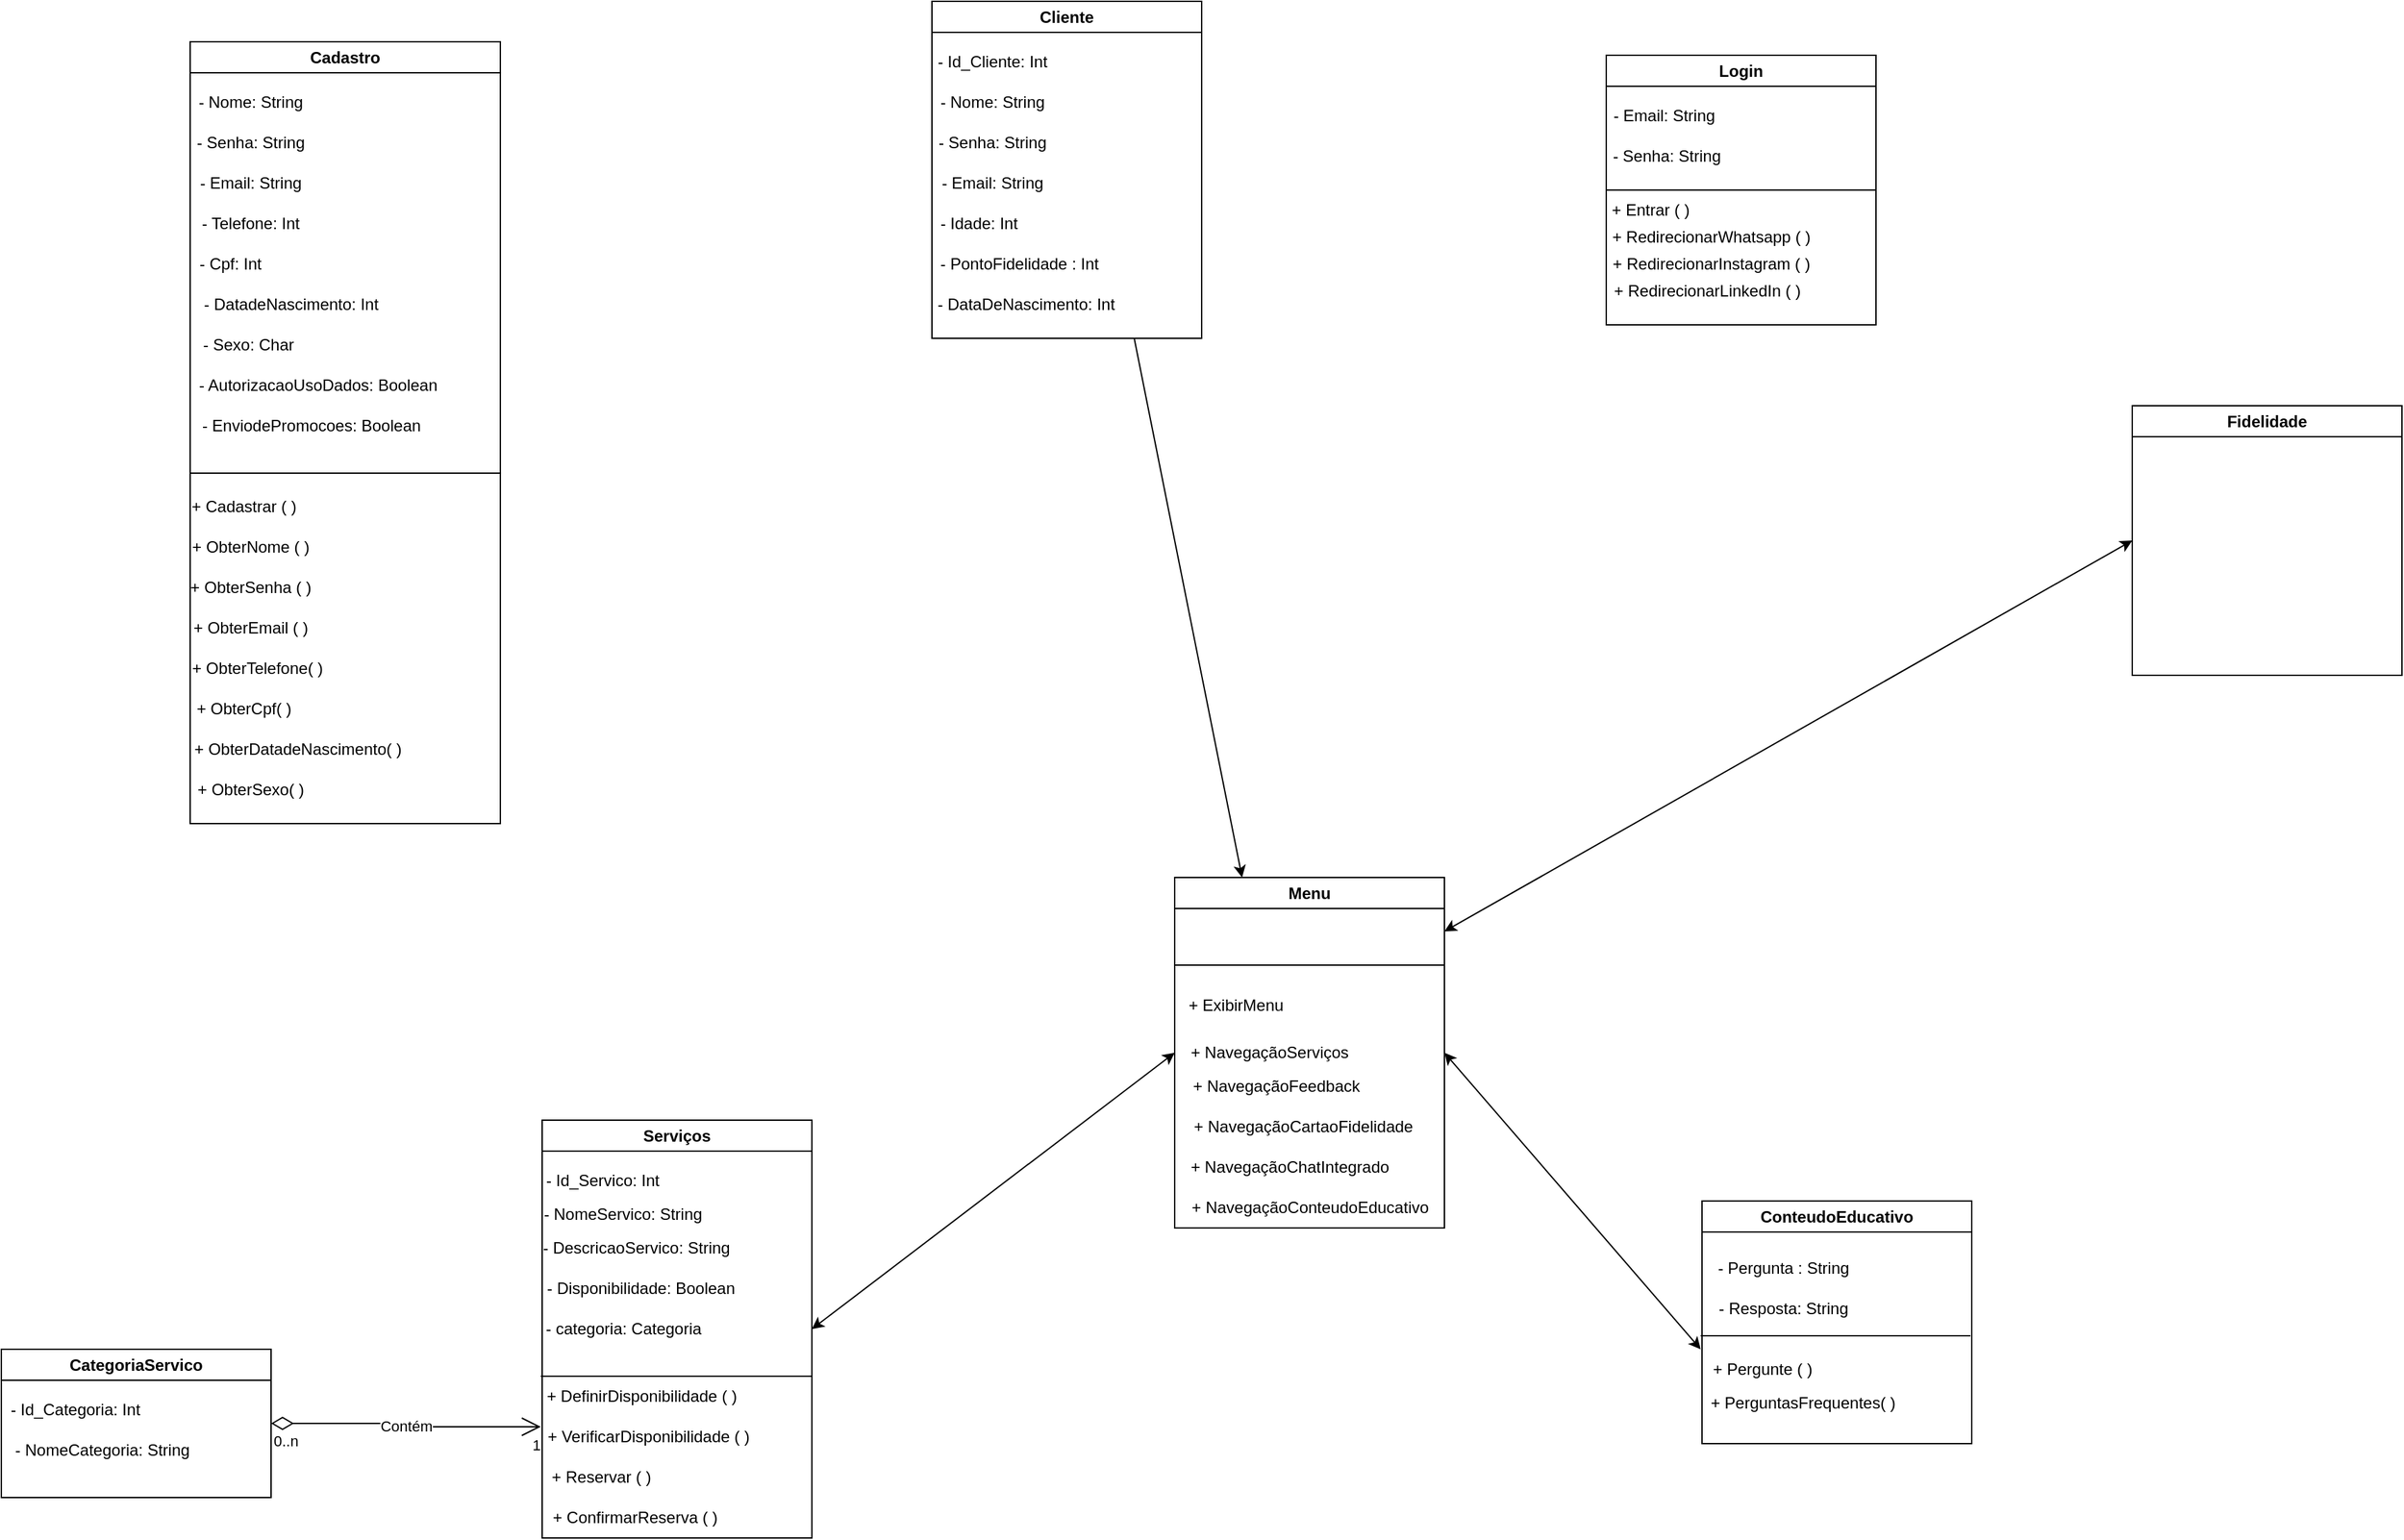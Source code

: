 <mxfile version="24.2.5" type="github">
  <diagram id="C5RBs43oDa-KdzZeNtuy" name="Page-1">
    <mxGraphModel dx="3172" dy="2182" grid="1" gridSize="10" guides="1" tooltips="1" connect="1" arrows="1" fold="1" page="1" pageScale="1" pageWidth="827" pageHeight="1169" math="0" shadow="0">
      <root>
        <mxCell id="WIyWlLk6GJQsqaUBKTNV-0" />
        <mxCell id="WIyWlLk6GJQsqaUBKTNV-1" parent="WIyWlLk6GJQsqaUBKTNV-0" />
        <mxCell id="PJYTQZl245SU4uXbmKMS-25" value="Menu" style="swimlane;whiteSpace=wrap;html=1;startSize=23;" vertex="1" parent="WIyWlLk6GJQsqaUBKTNV-1">
          <mxGeometry x="750" y="380" width="200" height="260" as="geometry" />
        </mxCell>
        <mxCell id="PJYTQZl245SU4uXbmKMS-26" value="+ NavegaçãoServiços" style="text;html=1;align=center;verticalAlign=middle;resizable=0;points=[];autosize=1;strokeColor=none;fillColor=none;" vertex="1" parent="PJYTQZl245SU4uXbmKMS-25">
          <mxGeometry y="115" width="140" height="30" as="geometry" />
        </mxCell>
        <mxCell id="PJYTQZl245SU4uXbmKMS-27" value="+ NavegaçãoFeedback" style="text;html=1;align=center;verticalAlign=middle;resizable=0;points=[];autosize=1;strokeColor=none;fillColor=none;" vertex="1" parent="PJYTQZl245SU4uXbmKMS-25">
          <mxGeometry y="140" width="150" height="30" as="geometry" />
        </mxCell>
        <mxCell id="PJYTQZl245SU4uXbmKMS-28" value="+ NavegaçãoCartaoFidelidade" style="text;html=1;align=center;verticalAlign=middle;resizable=0;points=[];autosize=1;strokeColor=none;fillColor=none;" vertex="1" parent="PJYTQZl245SU4uXbmKMS-25">
          <mxGeometry y="170" width="190" height="30" as="geometry" />
        </mxCell>
        <mxCell id="PJYTQZl245SU4uXbmKMS-29" value="+ NavegaçãoChatIntegrado" style="text;html=1;align=center;verticalAlign=middle;resizable=0;points=[];autosize=1;strokeColor=none;fillColor=none;" vertex="1" parent="PJYTQZl245SU4uXbmKMS-25">
          <mxGeometry y="200" width="170" height="30" as="geometry" />
        </mxCell>
        <mxCell id="PJYTQZl245SU4uXbmKMS-30" value="+ NavegaçãoConteudoEducativo" style="text;html=1;align=center;verticalAlign=middle;resizable=0;points=[];autosize=1;strokeColor=none;fillColor=none;" vertex="1" parent="PJYTQZl245SU4uXbmKMS-25">
          <mxGeometry y="230" width="200" height="30" as="geometry" />
        </mxCell>
        <mxCell id="PJYTQZl245SU4uXbmKMS-186" value="+ ExibirMenu" style="text;html=1;align=center;verticalAlign=middle;resizable=0;points=[];autosize=1;strokeColor=none;fillColor=none;" vertex="1" parent="PJYTQZl245SU4uXbmKMS-25">
          <mxGeometry y="80" width="90" height="30" as="geometry" />
        </mxCell>
        <mxCell id="PJYTQZl245SU4uXbmKMS-31" value="" style="endArrow=none;html=1;rounded=0;exitX=0;exitY=0.25;exitDx=0;exitDy=0;entryX=1;entryY=0.25;entryDx=0;entryDy=0;" edge="1" parent="WIyWlLk6GJQsqaUBKTNV-1" source="PJYTQZl245SU4uXbmKMS-25" target="PJYTQZl245SU4uXbmKMS-25">
          <mxGeometry width="50" height="50" relative="1" as="geometry">
            <mxPoint x="930" y="510" as="sourcePoint" />
            <mxPoint x="980" y="460" as="targetPoint" />
          </mxGeometry>
        </mxCell>
        <mxCell id="PJYTQZl245SU4uXbmKMS-32" value="Cadastro" style="swimlane;whiteSpace=wrap;html=1;" vertex="1" parent="WIyWlLk6GJQsqaUBKTNV-1">
          <mxGeometry x="20" y="-240" width="230" height="580" as="geometry" />
        </mxCell>
        <mxCell id="PJYTQZl245SU4uXbmKMS-33" value="- Nome: String" style="text;html=1;align=center;verticalAlign=middle;whiteSpace=wrap;rounded=0;" vertex="1" parent="PJYTQZl245SU4uXbmKMS-32">
          <mxGeometry y="30" width="90" height="30" as="geometry" />
        </mxCell>
        <mxCell id="PJYTQZl245SU4uXbmKMS-34" value="- Senha&lt;span style=&quot;background-color: initial;&quot;&gt;: String&lt;/span&gt;" style="text;html=1;align=center;verticalAlign=middle;whiteSpace=wrap;rounded=0;" vertex="1" parent="PJYTQZl245SU4uXbmKMS-32">
          <mxGeometry y="60" width="90" height="30" as="geometry" />
        </mxCell>
        <mxCell id="PJYTQZl245SU4uXbmKMS-35" value="- Email: String" style="text;html=1;align=center;verticalAlign=middle;whiteSpace=wrap;rounded=0;" vertex="1" parent="PJYTQZl245SU4uXbmKMS-32">
          <mxGeometry y="90" width="90" height="30" as="geometry" />
        </mxCell>
        <mxCell id="PJYTQZl245SU4uXbmKMS-36" value="&lt;div&gt;&lt;br&gt;&lt;/div&gt;- Telefone: Int&lt;div&gt;&lt;br&gt;&lt;/div&gt;" style="text;html=1;align=center;verticalAlign=middle;whiteSpace=wrap;rounded=0;" vertex="1" parent="PJYTQZl245SU4uXbmKMS-32">
          <mxGeometry y="120" width="90" height="30" as="geometry" />
        </mxCell>
        <mxCell id="PJYTQZl245SU4uXbmKMS-37" value="- Cpf: Int" style="text;html=1;align=center;verticalAlign=middle;whiteSpace=wrap;rounded=0;" vertex="1" parent="PJYTQZl245SU4uXbmKMS-32">
          <mxGeometry y="150" width="60" height="30" as="geometry" />
        </mxCell>
        <mxCell id="PJYTQZl245SU4uXbmKMS-38" value="- DatadeNascimento: Int" style="text;html=1;align=center;verticalAlign=middle;whiteSpace=wrap;rounded=0;" vertex="1" parent="PJYTQZl245SU4uXbmKMS-32">
          <mxGeometry x="-10" y="180" width="170" height="30" as="geometry" />
        </mxCell>
        <mxCell id="PJYTQZl245SU4uXbmKMS-39" value="- Sexo: Char&amp;nbsp;" style="text;html=1;align=center;verticalAlign=middle;whiteSpace=wrap;rounded=0;" vertex="1" parent="PJYTQZl245SU4uXbmKMS-32">
          <mxGeometry y="210" width="90" height="30" as="geometry" />
        </mxCell>
        <mxCell id="PJYTQZl245SU4uXbmKMS-40" value="- AutorizacaoUsoDados: Boolean" style="text;html=1;align=center;verticalAlign=middle;whiteSpace=wrap;rounded=0;" vertex="1" parent="PJYTQZl245SU4uXbmKMS-32">
          <mxGeometry y="240" width="190" height="30" as="geometry" />
        </mxCell>
        <mxCell id="PJYTQZl245SU4uXbmKMS-41" value="- EnviodePromocoes: Boolean" style="text;html=1;align=center;verticalAlign=middle;whiteSpace=wrap;rounded=0;" vertex="1" parent="PJYTQZl245SU4uXbmKMS-32">
          <mxGeometry y="270" width="180" height="30" as="geometry" />
        </mxCell>
        <mxCell id="PJYTQZl245SU4uXbmKMS-44" value="+ Cadastrar ( )" style="text;html=1;align=center;verticalAlign=middle;whiteSpace=wrap;rounded=0;" vertex="1" parent="PJYTQZl245SU4uXbmKMS-32">
          <mxGeometry y="330" width="80" height="30" as="geometry" />
        </mxCell>
        <mxCell id="PJYTQZl245SU4uXbmKMS-57" value="+ ObterNome ( )" style="text;html=1;align=center;verticalAlign=middle;whiteSpace=wrap;rounded=0;" vertex="1" parent="PJYTQZl245SU4uXbmKMS-32">
          <mxGeometry y="360" width="90" height="30" as="geometry" />
        </mxCell>
        <mxCell id="PJYTQZl245SU4uXbmKMS-58" value="+ ObterSenha ( )" style="text;html=1;align=center;verticalAlign=middle;whiteSpace=wrap;rounded=0;" vertex="1" parent="PJYTQZl245SU4uXbmKMS-32">
          <mxGeometry x="-5" y="390" width="100" height="30" as="geometry" />
        </mxCell>
        <mxCell id="PJYTQZl245SU4uXbmKMS-59" value="+ ObterEmail ( )" style="text;html=1;align=center;verticalAlign=middle;whiteSpace=wrap;rounded=0;" vertex="1" parent="PJYTQZl245SU4uXbmKMS-32">
          <mxGeometry x="-5" y="420" width="100" height="30" as="geometry" />
        </mxCell>
        <mxCell id="PJYTQZl245SU4uXbmKMS-61" value="+ ObterTelefone( )" style="text;html=1;align=center;verticalAlign=middle;whiteSpace=wrap;rounded=0;" vertex="1" parent="PJYTQZl245SU4uXbmKMS-32">
          <mxGeometry y="450" width="100" height="30" as="geometry" />
        </mxCell>
        <mxCell id="PJYTQZl245SU4uXbmKMS-62" value="+ ObterCpf( )" style="text;html=1;align=center;verticalAlign=middle;whiteSpace=wrap;rounded=0;" vertex="1" parent="PJYTQZl245SU4uXbmKMS-32">
          <mxGeometry y="480" width="80" height="30" as="geometry" />
        </mxCell>
        <mxCell id="PJYTQZl245SU4uXbmKMS-63" value="+ ObterDatadeNascimento( )" style="text;html=1;align=center;verticalAlign=middle;whiteSpace=wrap;rounded=0;" vertex="1" parent="PJYTQZl245SU4uXbmKMS-32">
          <mxGeometry y="510" width="160" height="30" as="geometry" />
        </mxCell>
        <mxCell id="PJYTQZl245SU4uXbmKMS-64" value="+ ObterSexo( )" style="text;html=1;align=center;verticalAlign=middle;whiteSpace=wrap;rounded=0;" vertex="1" parent="PJYTQZl245SU4uXbmKMS-32">
          <mxGeometry y="540" width="90" height="30" as="geometry" />
        </mxCell>
        <mxCell id="PJYTQZl245SU4uXbmKMS-47" value="" style="endArrow=none;html=1;rounded=0;" edge="1" parent="WIyWlLk6GJQsqaUBKTNV-1">
          <mxGeometry width="50" height="50" relative="1" as="geometry">
            <mxPoint x="20" y="80" as="sourcePoint" />
            <mxPoint x="250" y="80" as="targetPoint" />
          </mxGeometry>
        </mxCell>
        <mxCell id="PJYTQZl245SU4uXbmKMS-48" value="Login" style="swimlane;whiteSpace=wrap;html=1;" vertex="1" parent="WIyWlLk6GJQsqaUBKTNV-1">
          <mxGeometry x="1070" y="-230" width="200" height="200" as="geometry" />
        </mxCell>
        <mxCell id="PJYTQZl245SU4uXbmKMS-49" value="- Email: String" style="text;html=1;align=center;verticalAlign=middle;whiteSpace=wrap;rounded=0;" vertex="1" parent="PJYTQZl245SU4uXbmKMS-48">
          <mxGeometry x="3" y="30" width="80" height="30" as="geometry" />
        </mxCell>
        <mxCell id="PJYTQZl245SU4uXbmKMS-50" value="- Senha: String" style="text;html=1;align=center;verticalAlign=middle;whiteSpace=wrap;rounded=0;" vertex="1" parent="PJYTQZl245SU4uXbmKMS-48">
          <mxGeometry y="60" width="90" height="30" as="geometry" />
        </mxCell>
        <mxCell id="PJYTQZl245SU4uXbmKMS-52" value="+ Entrar ( )" style="text;html=1;align=center;verticalAlign=middle;whiteSpace=wrap;rounded=0;" vertex="1" parent="PJYTQZl245SU4uXbmKMS-48">
          <mxGeometry x="3" y="100" width="60" height="30" as="geometry" />
        </mxCell>
        <mxCell id="PJYTQZl245SU4uXbmKMS-53" value="+ RedirecionarWhatsapp ( )" style="text;html=1;align=center;verticalAlign=middle;whiteSpace=wrap;rounded=0;" vertex="1" parent="PJYTQZl245SU4uXbmKMS-48">
          <mxGeometry x="3" y="120" width="150" height="30" as="geometry" />
        </mxCell>
        <mxCell id="PJYTQZl245SU4uXbmKMS-54" value="+ RedirecionarInstagram ( )" style="text;html=1;align=center;verticalAlign=middle;whiteSpace=wrap;rounded=0;" vertex="1" parent="PJYTQZl245SU4uXbmKMS-48">
          <mxGeometry x="3" y="140" width="150" height="30" as="geometry" />
        </mxCell>
        <mxCell id="PJYTQZl245SU4uXbmKMS-55" value="+ RedirecionarLinkedIn ( )" style="text;html=1;align=center;verticalAlign=middle;whiteSpace=wrap;rounded=0;" vertex="1" parent="PJYTQZl245SU4uXbmKMS-48">
          <mxGeometry y="160" width="150" height="30" as="geometry" />
        </mxCell>
        <mxCell id="PJYTQZl245SU4uXbmKMS-51" value="" style="endArrow=none;html=1;rounded=0;exitX=0;exitY=0.5;exitDx=0;exitDy=0;entryX=1;entryY=0.5;entryDx=0;entryDy=0;" edge="1" parent="WIyWlLk6GJQsqaUBKTNV-1" source="PJYTQZl245SU4uXbmKMS-48" target="PJYTQZl245SU4uXbmKMS-48">
          <mxGeometry width="50" height="50" relative="1" as="geometry">
            <mxPoint x="1063" y="-140" as="sourcePoint" />
            <mxPoint x="1113" y="-190" as="targetPoint" />
          </mxGeometry>
        </mxCell>
        <mxCell id="PJYTQZl245SU4uXbmKMS-56" value="Serviços" style="swimlane;whiteSpace=wrap;html=1;" vertex="1" parent="WIyWlLk6GJQsqaUBKTNV-1">
          <mxGeometry x="281" y="560" width="200" height="310" as="geometry" />
        </mxCell>
        <mxCell id="PJYTQZl245SU4uXbmKMS-65" value="- Id_Servico: Int" style="text;html=1;align=center;verticalAlign=middle;whiteSpace=wrap;rounded=0;" vertex="1" parent="PJYTQZl245SU4uXbmKMS-56">
          <mxGeometry y="30" width="90" height="30" as="geometry" />
        </mxCell>
        <mxCell id="PJYTQZl245SU4uXbmKMS-67" value="- NomeServico: String" style="text;html=1;align=center;verticalAlign=middle;whiteSpace=wrap;rounded=0;" vertex="1" parent="PJYTQZl245SU4uXbmKMS-56">
          <mxGeometry y="55" width="120" height="30" as="geometry" />
        </mxCell>
        <mxCell id="PJYTQZl245SU4uXbmKMS-69" value="- DescricaoServico: String" style="text;html=1;align=center;verticalAlign=middle;whiteSpace=wrap;rounded=0;" vertex="1" parent="PJYTQZl245SU4uXbmKMS-56">
          <mxGeometry x="-10" y="80" width="160" height="30" as="geometry" />
        </mxCell>
        <mxCell id="PJYTQZl245SU4uXbmKMS-108" value="- Disponibilidade: Boolean&amp;nbsp;" style="text;html=1;align=center;verticalAlign=middle;whiteSpace=wrap;rounded=0;" vertex="1" parent="PJYTQZl245SU4uXbmKMS-56">
          <mxGeometry y="110" width="150" height="30" as="geometry" />
        </mxCell>
        <mxCell id="PJYTQZl245SU4uXbmKMS-110" value="+ DefinirDisponibilidade ( )" style="text;html=1;align=center;verticalAlign=middle;whiteSpace=wrap;rounded=0;" vertex="1" parent="PJYTQZl245SU4uXbmKMS-56">
          <mxGeometry x="-1" y="190" width="150" height="30" as="geometry" />
        </mxCell>
        <mxCell id="PJYTQZl245SU4uXbmKMS-111" value="+ VerificarDisponibilidade ( )" style="text;html=1;align=center;verticalAlign=middle;whiteSpace=wrap;rounded=0;" vertex="1" parent="PJYTQZl245SU4uXbmKMS-56">
          <mxGeometry x="-1" y="220" width="160" height="30" as="geometry" />
        </mxCell>
        <mxCell id="PJYTQZl245SU4uXbmKMS-112" value="+ Reservar ( )" style="text;html=1;align=center;verticalAlign=middle;whiteSpace=wrap;rounded=0;" vertex="1" parent="PJYTQZl245SU4uXbmKMS-56">
          <mxGeometry x="-9" y="250" width="106" height="30" as="geometry" />
        </mxCell>
        <mxCell id="PJYTQZl245SU4uXbmKMS-113" value="+ ConfirmarReserva ( )" style="text;html=1;align=center;verticalAlign=middle;whiteSpace=wrap;rounded=0;" vertex="1" parent="PJYTQZl245SU4uXbmKMS-56">
          <mxGeometry x="-4" y="280" width="146" height="30" as="geometry" />
        </mxCell>
        <mxCell id="PJYTQZl245SU4uXbmKMS-164" value="- categoria: Categoria" style="text;html=1;align=center;verticalAlign=middle;whiteSpace=wrap;rounded=0;" vertex="1" parent="PJYTQZl245SU4uXbmKMS-56">
          <mxGeometry y="140" width="121" height="30" as="geometry" />
        </mxCell>
        <mxCell id="PJYTQZl245SU4uXbmKMS-109" value="" style="endArrow=none;html=1;rounded=0;exitX=0;exitY=0;exitDx=0;exitDy=0;" edge="1" parent="WIyWlLk6GJQsqaUBKTNV-1" source="PJYTQZl245SU4uXbmKMS-110">
          <mxGeometry width="50" height="50" relative="1" as="geometry">
            <mxPoint x="281" y="730" as="sourcePoint" />
            <mxPoint x="481" y="750" as="targetPoint" />
            <Array as="points">
              <mxPoint x="381" y="750" />
            </Array>
          </mxGeometry>
        </mxCell>
        <mxCell id="PJYTQZl245SU4uXbmKMS-161" value="CategoriaServico" style="swimlane;whiteSpace=wrap;html=1;" vertex="1" parent="WIyWlLk6GJQsqaUBKTNV-1">
          <mxGeometry x="-120" y="730" width="200" height="110" as="geometry" />
        </mxCell>
        <mxCell id="PJYTQZl245SU4uXbmKMS-162" value="- Id_Categoria: Int" style="text;html=1;align=center;verticalAlign=middle;whiteSpace=wrap;rounded=0;" vertex="1" parent="PJYTQZl245SU4uXbmKMS-161">
          <mxGeometry y="30" width="110" height="30" as="geometry" />
        </mxCell>
        <mxCell id="PJYTQZl245SU4uXbmKMS-163" value="- NomeCategoria: String" style="text;html=1;align=center;verticalAlign=middle;whiteSpace=wrap;rounded=0;" vertex="1" parent="PJYTQZl245SU4uXbmKMS-161">
          <mxGeometry y="60" width="150" height="30" as="geometry" />
        </mxCell>
        <mxCell id="PJYTQZl245SU4uXbmKMS-173" value="Contém" style="endArrow=open;html=1;endSize=12;startArrow=diamondThin;startSize=14;startFill=0;edgeStyle=orthogonalEdgeStyle;rounded=0;exitX=1;exitY=0.5;exitDx=0;exitDy=0;entryX=0;entryY=0.25;entryDx=0;entryDy=0;" edge="1" parent="WIyWlLk6GJQsqaUBKTNV-1" source="PJYTQZl245SU4uXbmKMS-161" target="PJYTQZl245SU4uXbmKMS-111">
          <mxGeometry relative="1" as="geometry">
            <mxPoint x="100" y="790" as="sourcePoint" />
            <mxPoint x="260" y="790" as="targetPoint" />
          </mxGeometry>
        </mxCell>
        <mxCell id="PJYTQZl245SU4uXbmKMS-174" value="0..n" style="edgeLabel;resizable=0;html=1;align=left;verticalAlign=top;" connectable="0" vertex="1" parent="PJYTQZl245SU4uXbmKMS-173">
          <mxGeometry x="-1" relative="1" as="geometry" />
        </mxCell>
        <mxCell id="PJYTQZl245SU4uXbmKMS-175" value="1" style="edgeLabel;resizable=0;html=1;align=right;verticalAlign=top;" connectable="0" vertex="1" parent="PJYTQZl245SU4uXbmKMS-173">
          <mxGeometry x="1" relative="1" as="geometry" />
        </mxCell>
        <mxCell id="PJYTQZl245SU4uXbmKMS-176" value="Fidelidade" style="swimlane;whiteSpace=wrap;html=1;" vertex="1" parent="WIyWlLk6GJQsqaUBKTNV-1">
          <mxGeometry x="1460" y="30" width="200" height="200" as="geometry" />
        </mxCell>
        <mxCell id="PJYTQZl245SU4uXbmKMS-177" value="Cliente" style="swimlane;whiteSpace=wrap;html=1;" vertex="1" parent="WIyWlLk6GJQsqaUBKTNV-1">
          <mxGeometry x="570" y="-270" width="200" height="250" as="geometry" />
        </mxCell>
        <mxCell id="PJYTQZl245SU4uXbmKMS-179" value="- Id_Cliente: Int" style="text;html=1;align=center;verticalAlign=middle;whiteSpace=wrap;rounded=0;" vertex="1" parent="PJYTQZl245SU4uXbmKMS-177">
          <mxGeometry y="30" width="90" height="30" as="geometry" />
        </mxCell>
        <mxCell id="PJYTQZl245SU4uXbmKMS-178" value="- Nome: String" style="text;html=1;align=center;verticalAlign=middle;whiteSpace=wrap;rounded=0;" vertex="1" parent="PJYTQZl245SU4uXbmKMS-177">
          <mxGeometry y="60" width="90" height="30" as="geometry" />
        </mxCell>
        <mxCell id="PJYTQZl245SU4uXbmKMS-180" value="- Senha: String" style="text;html=1;align=center;verticalAlign=middle;whiteSpace=wrap;rounded=0;" vertex="1" parent="PJYTQZl245SU4uXbmKMS-177">
          <mxGeometry y="90" width="90" height="30" as="geometry" />
        </mxCell>
        <mxCell id="PJYTQZl245SU4uXbmKMS-181" value="- Email: String" style="text;html=1;align=center;verticalAlign=middle;whiteSpace=wrap;rounded=0;" vertex="1" parent="PJYTQZl245SU4uXbmKMS-177">
          <mxGeometry y="120" width="90" height="30" as="geometry" />
        </mxCell>
        <mxCell id="PJYTQZl245SU4uXbmKMS-182" value="- Idade: Int" style="text;html=1;align=center;verticalAlign=middle;whiteSpace=wrap;rounded=0;" vertex="1" parent="PJYTQZl245SU4uXbmKMS-177">
          <mxGeometry y="150" width="70" height="30" as="geometry" />
        </mxCell>
        <mxCell id="PJYTQZl245SU4uXbmKMS-183" value="- PontoFidelidade : Int" style="text;html=1;align=center;verticalAlign=middle;whiteSpace=wrap;rounded=0;" vertex="1" parent="PJYTQZl245SU4uXbmKMS-177">
          <mxGeometry y="180" width="130" height="30" as="geometry" />
        </mxCell>
        <mxCell id="PJYTQZl245SU4uXbmKMS-184" value="- DataDeNascimento: Int" style="text;html=1;align=center;verticalAlign=middle;whiteSpace=wrap;rounded=0;" vertex="1" parent="PJYTQZl245SU4uXbmKMS-177">
          <mxGeometry x="-10" y="210" width="160" height="30" as="geometry" />
        </mxCell>
        <mxCell id="PJYTQZl245SU4uXbmKMS-187" value="ConteudoEducativo" style="swimlane;whiteSpace=wrap;html=1;" vertex="1" parent="WIyWlLk6GJQsqaUBKTNV-1">
          <mxGeometry x="1141" y="620" width="200" height="180" as="geometry" />
        </mxCell>
        <mxCell id="PJYTQZl245SU4uXbmKMS-188" value="- Pergunta : String" style="text;html=1;align=center;verticalAlign=middle;resizable=0;points=[];autosize=1;strokeColor=none;fillColor=none;" vertex="1" parent="PJYTQZl245SU4uXbmKMS-187">
          <mxGeometry y="35" width="120" height="30" as="geometry" />
        </mxCell>
        <mxCell id="PJYTQZl245SU4uXbmKMS-189" value="- Resposta: String" style="text;html=1;align=center;verticalAlign=middle;resizable=0;points=[];autosize=1;strokeColor=none;fillColor=none;" vertex="1" parent="PJYTQZl245SU4uXbmKMS-187">
          <mxGeometry y="65" width="120" height="30" as="geometry" />
        </mxCell>
        <mxCell id="PJYTQZl245SU4uXbmKMS-192" value="+ PerguntasFrequentes( )" style="text;html=1;align=center;verticalAlign=middle;whiteSpace=wrap;rounded=0;" vertex="1" parent="PJYTQZl245SU4uXbmKMS-187">
          <mxGeometry y="135" width="150" height="30" as="geometry" />
        </mxCell>
        <mxCell id="PJYTQZl245SU4uXbmKMS-191" value="+ Pergunte ( )" style="text;html=1;align=center;verticalAlign=middle;whiteSpace=wrap;rounded=0;" vertex="1" parent="PJYTQZl245SU4uXbmKMS-187">
          <mxGeometry y="110" width="90" height="30" as="geometry" />
        </mxCell>
        <mxCell id="PJYTQZl245SU4uXbmKMS-195" value="" style="endArrow=classic;startArrow=classic;html=1;rounded=0;entryX=0;entryY=0.5;entryDx=0;entryDy=0;exitX=1;exitY=0.5;exitDx=0;exitDy=0;" edge="1" parent="WIyWlLk6GJQsqaUBKTNV-1" source="PJYTQZl245SU4uXbmKMS-56" target="PJYTQZl245SU4uXbmKMS-25">
          <mxGeometry width="50" height="50" relative="1" as="geometry">
            <mxPoint x="480" y="600" as="sourcePoint" />
            <mxPoint x="650" y="570" as="targetPoint" />
          </mxGeometry>
        </mxCell>
        <mxCell id="PJYTQZl245SU4uXbmKMS-197" value="" style="endArrow=classic;startArrow=classic;html=1;rounded=0;entryX=1;entryY=0.5;entryDx=0;entryDy=0;" edge="1" parent="WIyWlLk6GJQsqaUBKTNV-1" target="PJYTQZl245SU4uXbmKMS-25">
          <mxGeometry width="50" height="50" relative="1" as="geometry">
            <mxPoint x="1140" y="730" as="sourcePoint" />
            <mxPoint x="1060" y="670" as="targetPoint" />
          </mxGeometry>
        </mxCell>
        <mxCell id="PJYTQZl245SU4uXbmKMS-199" value="" style="endArrow=none;html=1;rounded=0;" edge="1" parent="WIyWlLk6GJQsqaUBKTNV-1">
          <mxGeometry width="50" height="50" relative="1" as="geometry">
            <mxPoint x="1140" y="720" as="sourcePoint" />
            <mxPoint x="1340" y="720" as="targetPoint" />
          </mxGeometry>
        </mxCell>
        <mxCell id="PJYTQZl245SU4uXbmKMS-200" value="" style="endArrow=classic;html=1;rounded=0;entryX=0.25;entryY=0;entryDx=0;entryDy=0;exitX=0.75;exitY=1;exitDx=0;exitDy=0;" edge="1" parent="WIyWlLk6GJQsqaUBKTNV-1" source="PJYTQZl245SU4uXbmKMS-177" target="PJYTQZl245SU4uXbmKMS-25">
          <mxGeometry width="50" height="50" relative="1" as="geometry">
            <mxPoint x="720" y="150" as="sourcePoint" />
            <mxPoint x="770" y="100" as="targetPoint" />
          </mxGeometry>
        </mxCell>
        <mxCell id="PJYTQZl245SU4uXbmKMS-201" value="" style="endArrow=classic;startArrow=classic;html=1;rounded=0;entryX=0;entryY=0.5;entryDx=0;entryDy=0;" edge="1" parent="WIyWlLk6GJQsqaUBKTNV-1" target="PJYTQZl245SU4uXbmKMS-176">
          <mxGeometry width="50" height="50" relative="1" as="geometry">
            <mxPoint x="950" y="420" as="sourcePoint" />
            <mxPoint x="1150" y="310" as="targetPoint" />
          </mxGeometry>
        </mxCell>
      </root>
    </mxGraphModel>
  </diagram>
</mxfile>

